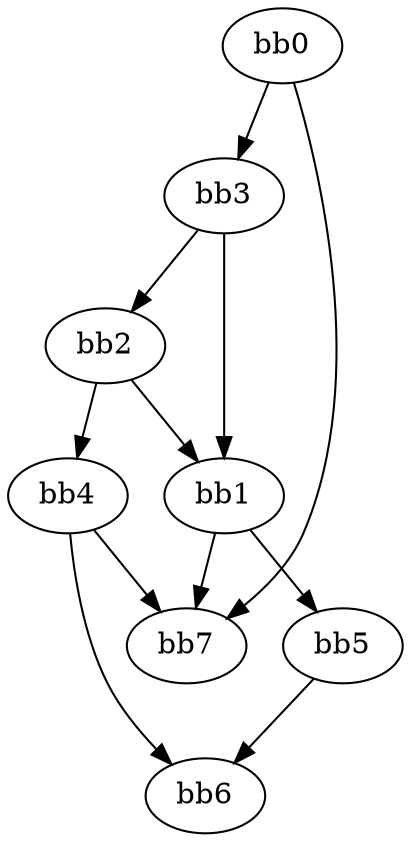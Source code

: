 digraph {
    0 [ label = "bb0\l" ]
    1 [ label = "bb1\l" ]
    2 [ label = "bb2\l" ]
    3 [ label = "bb3\l" ]
    4 [ label = "bb4\l" ]
    5 [ label = "bb5\l" ]
    6 [ label = "bb6\l" ]
    7 [ label = "bb7\l" ]
    0 -> 3 [ ]
    0 -> 7 [ ]
    1 -> 5 [ ]
    1 -> 7 [ ]
    2 -> 1 [ ]
    2 -> 4 [ ]
    3 -> 1 [ ]
    3 -> 2 [ ]
    4 -> 6 [ ]
    4 -> 7 [ ]
    5 -> 6 [ ]
}

